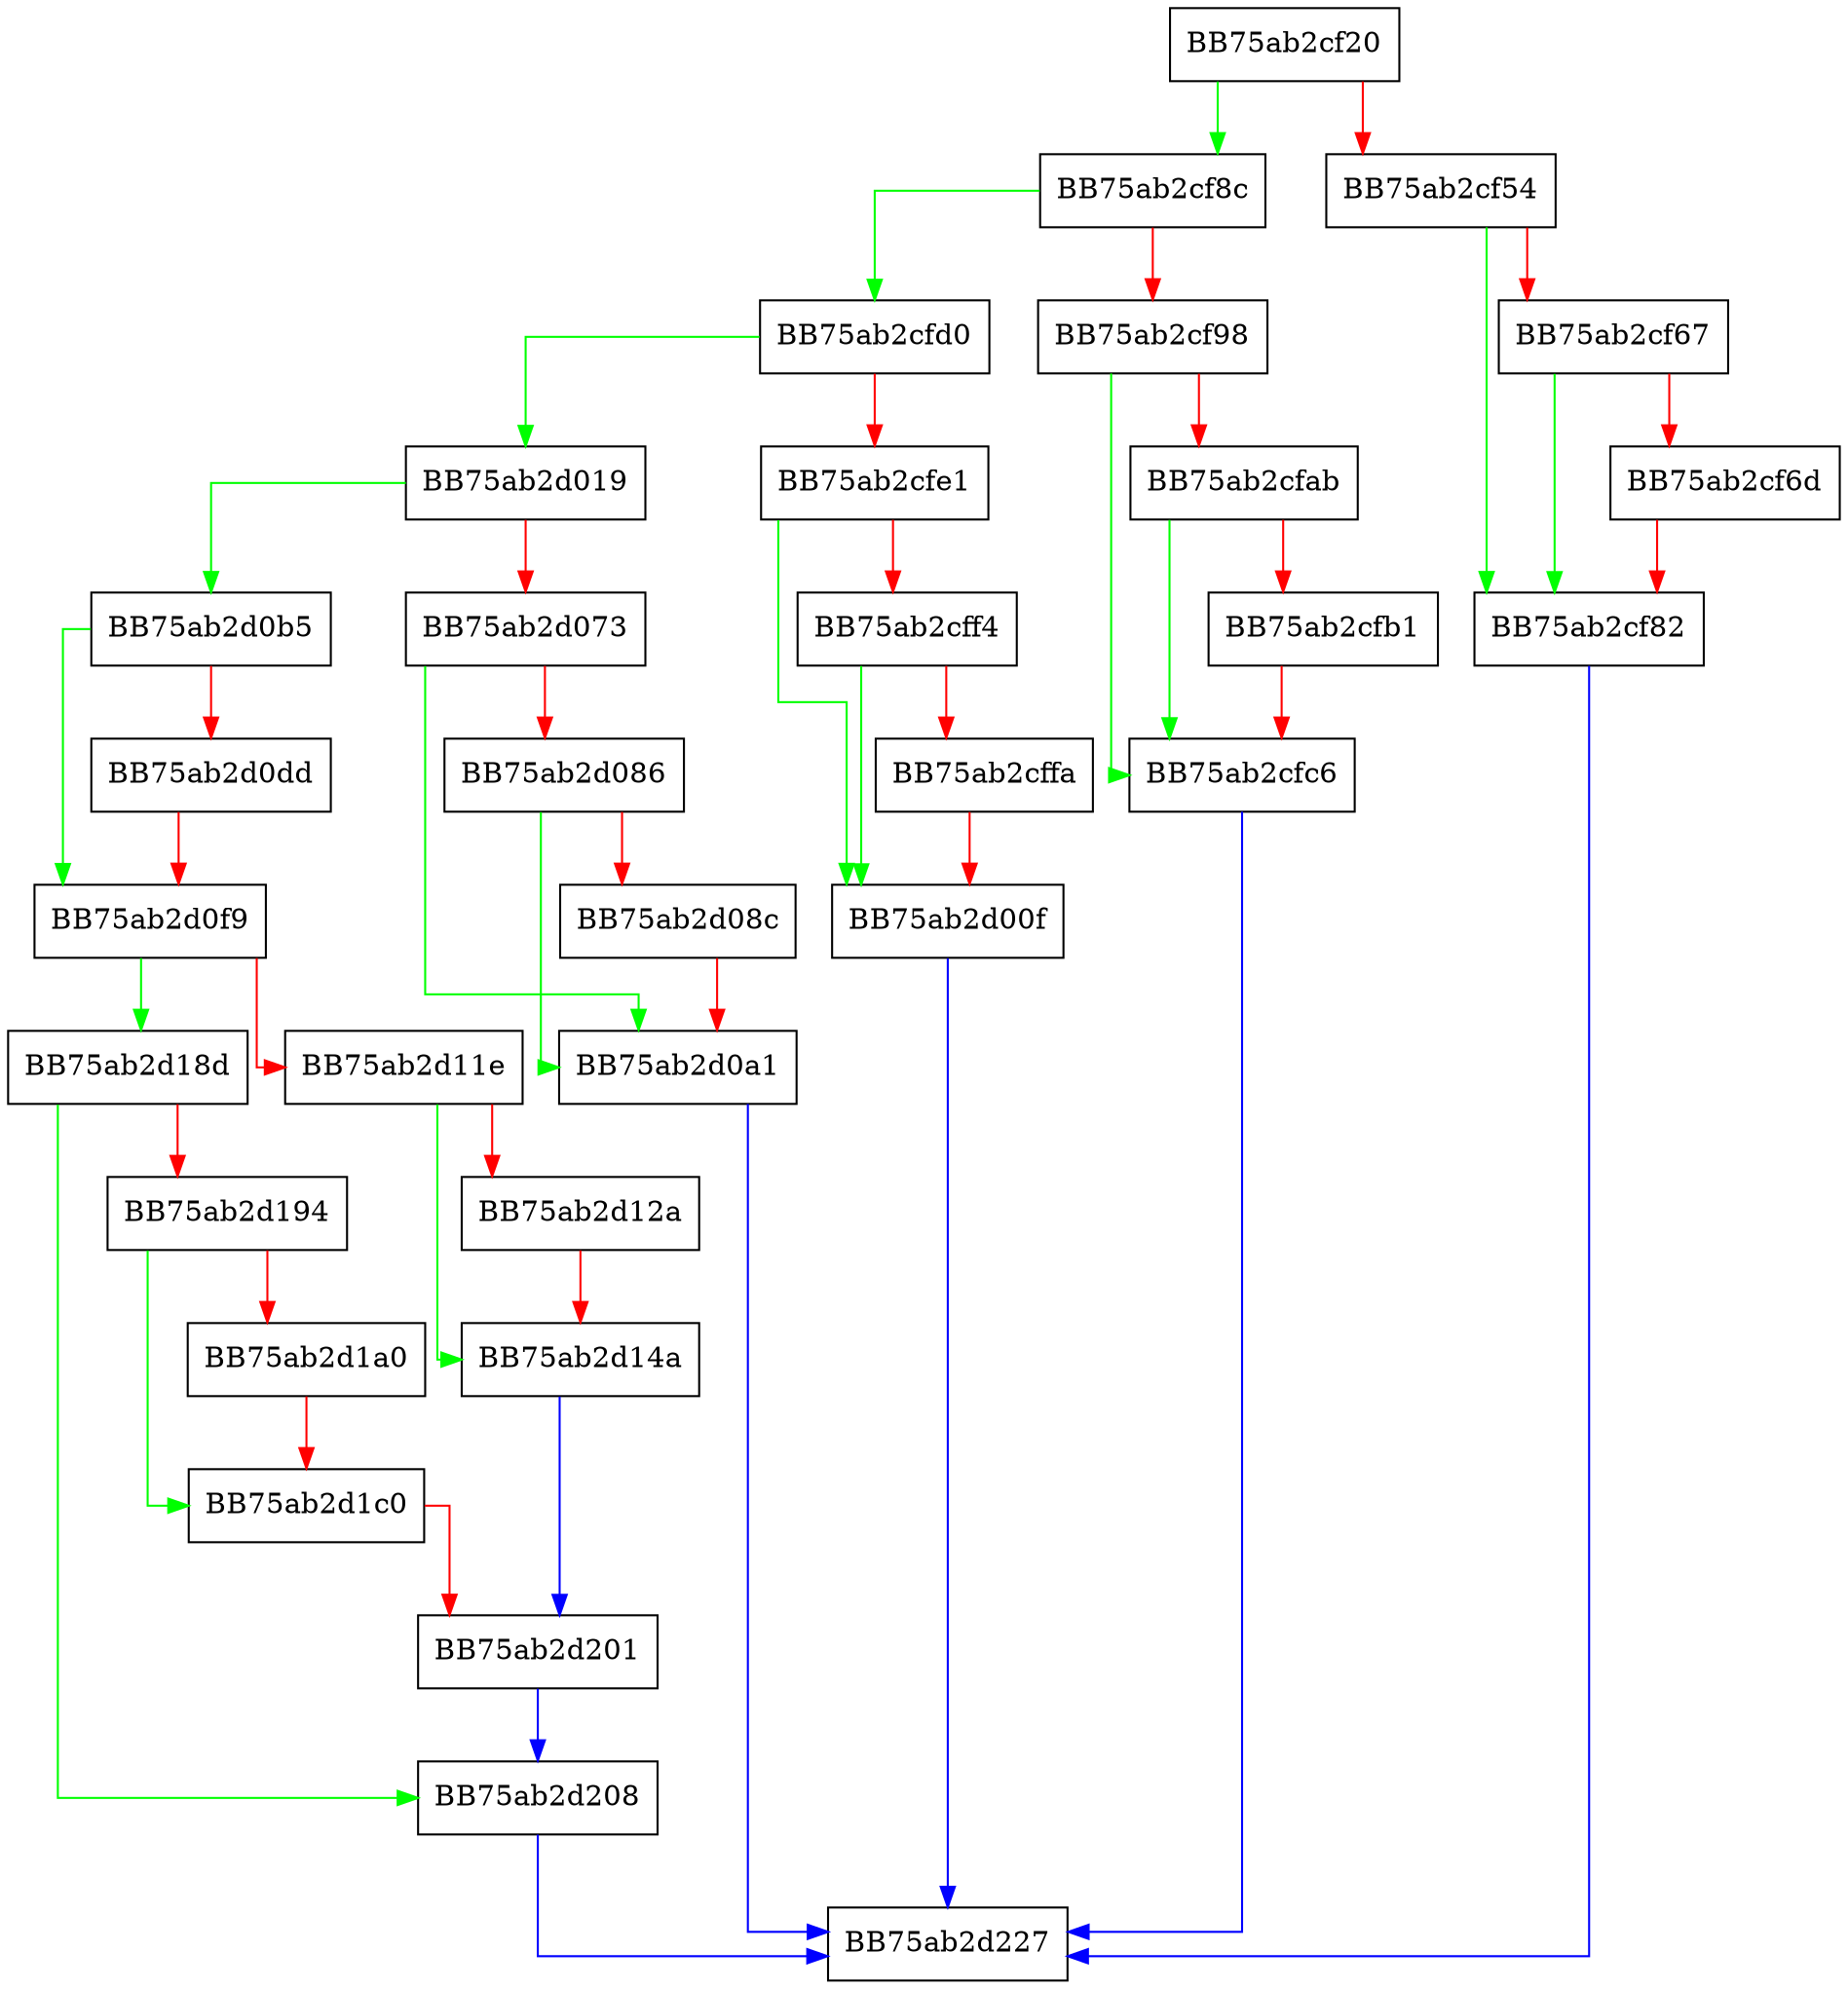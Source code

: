 digraph pushCert {
  node [shape="box"];
  graph [splines=ortho];
  BB75ab2cf20 -> BB75ab2cf8c [color="green"];
  BB75ab2cf20 -> BB75ab2cf54 [color="red"];
  BB75ab2cf54 -> BB75ab2cf82 [color="green"];
  BB75ab2cf54 -> BB75ab2cf67 [color="red"];
  BB75ab2cf67 -> BB75ab2cf82 [color="green"];
  BB75ab2cf67 -> BB75ab2cf6d [color="red"];
  BB75ab2cf6d -> BB75ab2cf82 [color="red"];
  BB75ab2cf82 -> BB75ab2d227 [color="blue"];
  BB75ab2cf8c -> BB75ab2cfd0 [color="green"];
  BB75ab2cf8c -> BB75ab2cf98 [color="red"];
  BB75ab2cf98 -> BB75ab2cfc6 [color="green"];
  BB75ab2cf98 -> BB75ab2cfab [color="red"];
  BB75ab2cfab -> BB75ab2cfc6 [color="green"];
  BB75ab2cfab -> BB75ab2cfb1 [color="red"];
  BB75ab2cfb1 -> BB75ab2cfc6 [color="red"];
  BB75ab2cfc6 -> BB75ab2d227 [color="blue"];
  BB75ab2cfd0 -> BB75ab2d019 [color="green"];
  BB75ab2cfd0 -> BB75ab2cfe1 [color="red"];
  BB75ab2cfe1 -> BB75ab2d00f [color="green"];
  BB75ab2cfe1 -> BB75ab2cff4 [color="red"];
  BB75ab2cff4 -> BB75ab2d00f [color="green"];
  BB75ab2cff4 -> BB75ab2cffa [color="red"];
  BB75ab2cffa -> BB75ab2d00f [color="red"];
  BB75ab2d00f -> BB75ab2d227 [color="blue"];
  BB75ab2d019 -> BB75ab2d0b5 [color="green"];
  BB75ab2d019 -> BB75ab2d073 [color="red"];
  BB75ab2d073 -> BB75ab2d0a1 [color="green"];
  BB75ab2d073 -> BB75ab2d086 [color="red"];
  BB75ab2d086 -> BB75ab2d0a1 [color="green"];
  BB75ab2d086 -> BB75ab2d08c [color="red"];
  BB75ab2d08c -> BB75ab2d0a1 [color="red"];
  BB75ab2d0a1 -> BB75ab2d227 [color="blue"];
  BB75ab2d0b5 -> BB75ab2d0f9 [color="green"];
  BB75ab2d0b5 -> BB75ab2d0dd [color="red"];
  BB75ab2d0dd -> BB75ab2d0f9 [color="red"];
  BB75ab2d0f9 -> BB75ab2d18d [color="green"];
  BB75ab2d0f9 -> BB75ab2d11e [color="red"];
  BB75ab2d11e -> BB75ab2d14a [color="green"];
  BB75ab2d11e -> BB75ab2d12a [color="red"];
  BB75ab2d12a -> BB75ab2d14a [color="red"];
  BB75ab2d14a -> BB75ab2d201 [color="blue"];
  BB75ab2d18d -> BB75ab2d208 [color="green"];
  BB75ab2d18d -> BB75ab2d194 [color="red"];
  BB75ab2d194 -> BB75ab2d1c0 [color="green"];
  BB75ab2d194 -> BB75ab2d1a0 [color="red"];
  BB75ab2d1a0 -> BB75ab2d1c0 [color="red"];
  BB75ab2d1c0 -> BB75ab2d201 [color="red"];
  BB75ab2d201 -> BB75ab2d208 [color="blue"];
  BB75ab2d208 -> BB75ab2d227 [color="blue"];
}